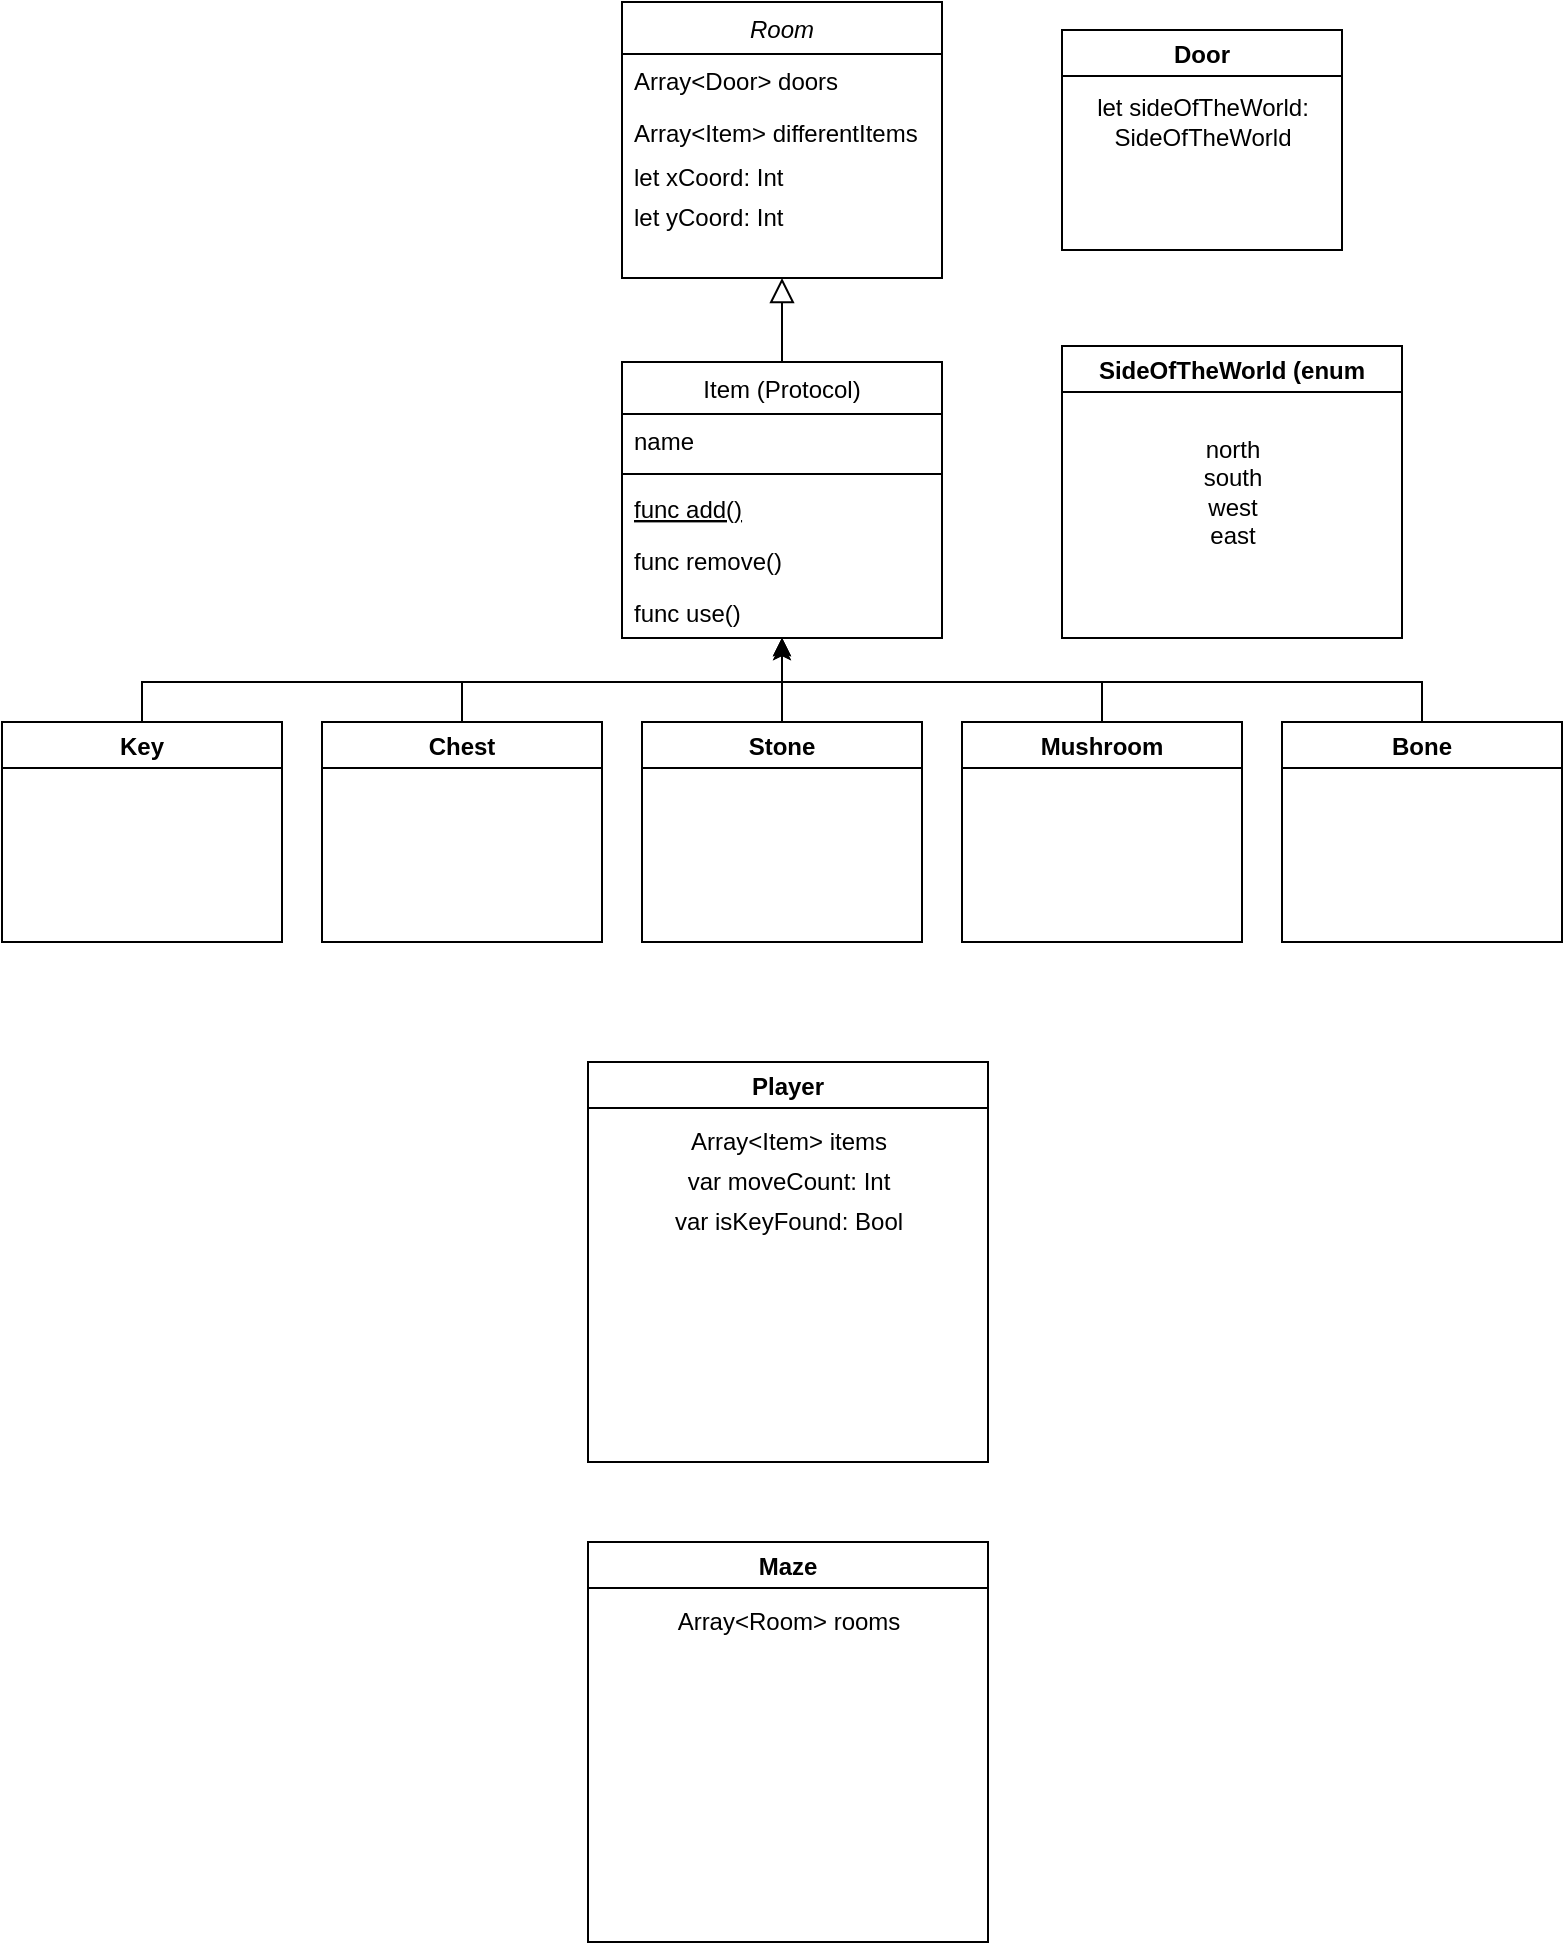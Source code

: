 <mxfile version="17.1.2" type="github">
  <diagram id="C5RBs43oDa-KdzZeNtuy" name="Page-1">
    <mxGraphModel dx="1577" dy="892" grid="1" gridSize="10" guides="1" tooltips="1" connect="1" arrows="1" fold="1" page="1" pageScale="1" pageWidth="827" pageHeight="1169" math="0" shadow="0">
      <root>
        <mxCell id="WIyWlLk6GJQsqaUBKTNV-0" />
        <mxCell id="WIyWlLk6GJQsqaUBKTNV-1" parent="WIyWlLk6GJQsqaUBKTNV-0" />
        <mxCell id="zkfFHV4jXpPFQw0GAbJ--0" value="Room" style="swimlane;fontStyle=2;align=center;verticalAlign=top;childLayout=stackLayout;horizontal=1;startSize=26;horizontalStack=0;resizeParent=1;resizeLast=0;collapsible=1;marginBottom=0;rounded=0;shadow=0;strokeWidth=1;" parent="WIyWlLk6GJQsqaUBKTNV-1" vertex="1">
          <mxGeometry x="330" y="120" width="160" height="138" as="geometry">
            <mxRectangle x="230" y="140" width="160" height="26" as="alternateBounds" />
          </mxGeometry>
        </mxCell>
        <mxCell id="zkfFHV4jXpPFQw0GAbJ--1" value="Array&lt;Door&gt; doors" style="text;align=left;verticalAlign=top;spacingLeft=4;spacingRight=4;overflow=hidden;rotatable=0;points=[[0,0.5],[1,0.5]];portConstraint=eastwest;" parent="zkfFHV4jXpPFQw0GAbJ--0" vertex="1">
          <mxGeometry y="26" width="160" height="26" as="geometry" />
        </mxCell>
        <mxCell id="zkfFHV4jXpPFQw0GAbJ--2" value="Array&lt;Item&gt; differentItems" style="text;align=left;verticalAlign=top;spacingLeft=4;spacingRight=4;overflow=hidden;rotatable=0;points=[[0,0.5],[1,0.5]];portConstraint=eastwest;rounded=0;shadow=0;html=0;" parent="zkfFHV4jXpPFQw0GAbJ--0" vertex="1">
          <mxGeometry y="52" width="160" height="26" as="geometry" />
        </mxCell>
        <mxCell id="LBwPvqrjIvmBqvXD69Wh-24" value="let xCoord: Int" style="text;html=1;align=left;verticalAlign=middle;resizable=0;points=[];autosize=1;strokeColor=none;fillColor=none;spacingLeft=4;" vertex="1" parent="zkfFHV4jXpPFQw0GAbJ--0">
          <mxGeometry y="78" width="160" height="20" as="geometry" />
        </mxCell>
        <mxCell id="LBwPvqrjIvmBqvXD69Wh-25" value="let yCoord: Int" style="text;html=1;align=left;verticalAlign=middle;resizable=0;points=[];autosize=1;strokeColor=none;fillColor=none;spacingLeft=4;" vertex="1" parent="zkfFHV4jXpPFQw0GAbJ--0">
          <mxGeometry y="98" width="160" height="20" as="geometry" />
        </mxCell>
        <mxCell id="zkfFHV4jXpPFQw0GAbJ--6" value="Item (Protocol)" style="swimlane;fontStyle=0;align=center;verticalAlign=top;childLayout=stackLayout;horizontal=1;startSize=26;horizontalStack=0;resizeParent=1;resizeLast=0;collapsible=1;marginBottom=0;rounded=0;shadow=0;strokeWidth=1;" parent="WIyWlLk6GJQsqaUBKTNV-1" vertex="1">
          <mxGeometry x="330" y="300" width="160" height="138" as="geometry">
            <mxRectangle x="130" y="380" width="160" height="26" as="alternateBounds" />
          </mxGeometry>
        </mxCell>
        <mxCell id="zkfFHV4jXpPFQw0GAbJ--7" value="name" style="text;align=left;verticalAlign=top;spacingLeft=4;spacingRight=4;overflow=hidden;rotatable=0;points=[[0,0.5],[1,0.5]];portConstraint=eastwest;" parent="zkfFHV4jXpPFQw0GAbJ--6" vertex="1">
          <mxGeometry y="26" width="160" height="26" as="geometry" />
        </mxCell>
        <mxCell id="zkfFHV4jXpPFQw0GAbJ--9" value="" style="line;html=1;strokeWidth=1;align=left;verticalAlign=middle;spacingTop=-1;spacingLeft=3;spacingRight=3;rotatable=0;labelPosition=right;points=[];portConstraint=eastwest;" parent="zkfFHV4jXpPFQw0GAbJ--6" vertex="1">
          <mxGeometry y="52" width="160" height="8" as="geometry" />
        </mxCell>
        <mxCell id="zkfFHV4jXpPFQw0GAbJ--10" value="func add()" style="text;align=left;verticalAlign=top;spacingLeft=4;spacingRight=4;overflow=hidden;rotatable=0;points=[[0,0.5],[1,0.5]];portConstraint=eastwest;fontStyle=4" parent="zkfFHV4jXpPFQw0GAbJ--6" vertex="1">
          <mxGeometry y="60" width="160" height="26" as="geometry" />
        </mxCell>
        <mxCell id="zkfFHV4jXpPFQw0GAbJ--11" value="func remove()" style="text;align=left;verticalAlign=top;spacingLeft=4;spacingRight=4;overflow=hidden;rotatable=0;points=[[0,0.5],[1,0.5]];portConstraint=eastwest;" parent="zkfFHV4jXpPFQw0GAbJ--6" vertex="1">
          <mxGeometry y="86" width="160" height="26" as="geometry" />
        </mxCell>
        <mxCell id="LBwPvqrjIvmBqvXD69Wh-0" value="func use()" style="text;align=left;verticalAlign=top;resizable=0;points=[];autosize=1;strokeColor=none;fillColor=none;spacingLeft=4;" vertex="1" parent="zkfFHV4jXpPFQw0GAbJ--6">
          <mxGeometry y="112" width="160" height="20" as="geometry" />
        </mxCell>
        <mxCell id="zkfFHV4jXpPFQw0GAbJ--12" value="" style="endArrow=block;endSize=10;endFill=0;shadow=0;strokeWidth=1;rounded=0;edgeStyle=elbowEdgeStyle;elbow=vertical;" parent="WIyWlLk6GJQsqaUBKTNV-1" source="zkfFHV4jXpPFQw0GAbJ--6" target="zkfFHV4jXpPFQw0GAbJ--0" edge="1">
          <mxGeometry width="160" relative="1" as="geometry">
            <mxPoint x="310" y="203" as="sourcePoint" />
            <mxPoint x="310" y="203" as="targetPoint" />
          </mxGeometry>
        </mxCell>
        <mxCell id="LBwPvqrjIvmBqvXD69Wh-10" value="" style="edgeStyle=orthogonalEdgeStyle;rounded=0;orthogonalLoop=1;jettySize=auto;html=1;entryX=0.5;entryY=1;entryDx=0;entryDy=0;" edge="1" parent="WIyWlLk6GJQsqaUBKTNV-1" source="LBwPvqrjIvmBqvXD69Wh-2" target="zkfFHV4jXpPFQw0GAbJ--6">
          <mxGeometry relative="1" as="geometry">
            <mxPoint x="300" y="440" as="targetPoint" />
            <Array as="points">
              <mxPoint x="90" y="460" />
              <mxPoint x="410" y="460" />
            </Array>
          </mxGeometry>
        </mxCell>
        <mxCell id="LBwPvqrjIvmBqvXD69Wh-2" value="Key" style="swimlane;html=0;" vertex="1" parent="WIyWlLk6GJQsqaUBKTNV-1">
          <mxGeometry x="20" y="480" width="140" height="110" as="geometry" />
        </mxCell>
        <mxCell id="LBwPvqrjIvmBqvXD69Wh-8" value="" style="edgeStyle=orthogonalEdgeStyle;rounded=0;orthogonalLoop=1;jettySize=auto;html=1;exitX=0.5;exitY=0;exitDx=0;exitDy=0;" edge="1" parent="WIyWlLk6GJQsqaUBKTNV-1" source="LBwPvqrjIvmBqvXD69Wh-4">
          <mxGeometry relative="1" as="geometry">
            <mxPoint x="360.0" y="480" as="sourcePoint" />
            <mxPoint x="410" y="440" as="targetPoint" />
            <Array as="points">
              <mxPoint x="250" y="460" />
              <mxPoint x="410" y="460" />
            </Array>
          </mxGeometry>
        </mxCell>
        <mxCell id="LBwPvqrjIvmBqvXD69Wh-4" value="Chest" style="swimlane;html=0;startSize=23;" vertex="1" parent="WIyWlLk6GJQsqaUBKTNV-1">
          <mxGeometry x="180" y="480" width="140" height="110" as="geometry" />
        </mxCell>
        <mxCell id="LBwPvqrjIvmBqvXD69Wh-15" style="edgeStyle=orthogonalEdgeStyle;rounded=0;orthogonalLoop=1;jettySize=auto;html=1;" edge="1" parent="WIyWlLk6GJQsqaUBKTNV-1" source="LBwPvqrjIvmBqvXD69Wh-5">
          <mxGeometry relative="1" as="geometry">
            <mxPoint x="410" y="440" as="targetPoint" />
          </mxGeometry>
        </mxCell>
        <mxCell id="LBwPvqrjIvmBqvXD69Wh-5" value="Stone" style="swimlane;html=0;" vertex="1" parent="WIyWlLk6GJQsqaUBKTNV-1">
          <mxGeometry x="340" y="480" width="140" height="110" as="geometry" />
        </mxCell>
        <mxCell id="LBwPvqrjIvmBqvXD69Wh-6" value="Mushroom" style="swimlane;html=0;" vertex="1" parent="WIyWlLk6GJQsqaUBKTNV-1">
          <mxGeometry x="500" y="480" width="140" height="110" as="geometry" />
        </mxCell>
        <mxCell id="LBwPvqrjIvmBqvXD69Wh-7" value="Bone" style="swimlane;html=0;" vertex="1" parent="WIyWlLk6GJQsqaUBKTNV-1">
          <mxGeometry x="660" y="480" width="140" height="110" as="geometry" />
        </mxCell>
        <mxCell id="LBwPvqrjIvmBqvXD69Wh-12" value="" style="endArrow=classic;html=1;rounded=0;exitX=0.5;exitY=0;exitDx=0;exitDy=0;entryX=0.5;entryY=1;entryDx=0;entryDy=0;" edge="1" parent="WIyWlLk6GJQsqaUBKTNV-1" source="LBwPvqrjIvmBqvXD69Wh-6" target="zkfFHV4jXpPFQw0GAbJ--6">
          <mxGeometry width="50" height="50" relative="1" as="geometry">
            <mxPoint x="430" y="480" as="sourcePoint" />
            <mxPoint x="300" y="440" as="targetPoint" />
            <Array as="points">
              <mxPoint x="570" y="460" />
              <mxPoint x="410" y="460" />
            </Array>
          </mxGeometry>
        </mxCell>
        <mxCell id="LBwPvqrjIvmBqvXD69Wh-13" value="" style="endArrow=classic;html=1;rounded=0;exitX=0.5;exitY=0;exitDx=0;exitDy=0;entryX=0.5;entryY=1;entryDx=0;entryDy=0;" edge="1" parent="WIyWlLk6GJQsqaUBKTNV-1" source="LBwPvqrjIvmBqvXD69Wh-7" target="zkfFHV4jXpPFQw0GAbJ--6">
          <mxGeometry width="50" height="50" relative="1" as="geometry">
            <mxPoint x="430" y="480" as="sourcePoint" />
            <mxPoint x="480" y="430" as="targetPoint" />
            <Array as="points">
              <mxPoint x="730" y="460" />
              <mxPoint x="410" y="460" />
            </Array>
          </mxGeometry>
        </mxCell>
        <mxCell id="LBwPvqrjIvmBqvXD69Wh-14" value="Player" style="swimlane;html=0;" vertex="1" parent="WIyWlLk6GJQsqaUBKTNV-1">
          <mxGeometry x="313" y="650" width="200" height="200" as="geometry" />
        </mxCell>
        <mxCell id="LBwPvqrjIvmBqvXD69Wh-16" value="Array&amp;lt;Item&amp;gt; items" style="text;html=1;align=center;verticalAlign=middle;resizable=0;points=[];autosize=1;strokeColor=none;fillColor=none;" vertex="1" parent="LBwPvqrjIvmBqvXD69Wh-14">
          <mxGeometry x="45" y="30" width="110" height="20" as="geometry" />
        </mxCell>
        <mxCell id="LBwPvqrjIvmBqvXD69Wh-19" value="var moveCount: Int" style="text;html=1;align=center;verticalAlign=middle;resizable=0;points=[];autosize=1;strokeColor=none;fillColor=none;" vertex="1" parent="LBwPvqrjIvmBqvXD69Wh-14">
          <mxGeometry x="40" y="50" width="120" height="20" as="geometry" />
        </mxCell>
        <mxCell id="LBwPvqrjIvmBqvXD69Wh-20" value="var isKeyFound: Bool" style="text;html=1;align=center;verticalAlign=middle;resizable=0;points=[];autosize=1;strokeColor=none;fillColor=none;" vertex="1" parent="LBwPvqrjIvmBqvXD69Wh-14">
          <mxGeometry x="35" y="70" width="130" height="20" as="geometry" />
        </mxCell>
        <mxCell id="LBwPvqrjIvmBqvXD69Wh-22" value="Maze" style="swimlane;html=0;" vertex="1" parent="WIyWlLk6GJQsqaUBKTNV-1">
          <mxGeometry x="313" y="890" width="200" height="200" as="geometry" />
        </mxCell>
        <mxCell id="LBwPvqrjIvmBqvXD69Wh-23" value="Array&amp;lt;Room&amp;gt; rooms" style="text;html=1;align=center;verticalAlign=middle;resizable=0;points=[];autosize=1;strokeColor=none;fillColor=none;" vertex="1" parent="LBwPvqrjIvmBqvXD69Wh-22">
          <mxGeometry x="35" y="30" width="130" height="20" as="geometry" />
        </mxCell>
        <mxCell id="LBwPvqrjIvmBqvXD69Wh-26" value="Door" style="swimlane;html=0;" vertex="1" parent="WIyWlLk6GJQsqaUBKTNV-1">
          <mxGeometry x="550" y="134" width="140" height="110" as="geometry">
            <mxRectangle x="550" y="134" width="60" height="23" as="alternateBounds" />
          </mxGeometry>
        </mxCell>
        <mxCell id="LBwPvqrjIvmBqvXD69Wh-27" value="let sideOfTheWorld: &lt;br&gt;SideOfTheWorld" style="text;html=1;align=center;verticalAlign=middle;resizable=0;points=[];autosize=1;strokeColor=none;fillColor=none;" vertex="1" parent="LBwPvqrjIvmBqvXD69Wh-26">
          <mxGeometry x="10" y="31" width="120" height="30" as="geometry" />
        </mxCell>
        <mxCell id="LBwPvqrjIvmBqvXD69Wh-29" value="SideOfTheWorld (enum" style="swimlane;html=0;" vertex="1" parent="WIyWlLk6GJQsqaUBKTNV-1">
          <mxGeometry x="550" y="292" width="170" height="146" as="geometry" />
        </mxCell>
        <mxCell id="LBwPvqrjIvmBqvXD69Wh-30" value="north&lt;br&gt;south&lt;br&gt;west&lt;br&gt;east" style="text;html=1;align=center;verticalAlign=middle;resizable=0;points=[];autosize=1;strokeColor=none;fillColor=none;" vertex="1" parent="LBwPvqrjIvmBqvXD69Wh-29">
          <mxGeometry x="65" y="43" width="40" height="60" as="geometry" />
        </mxCell>
      </root>
    </mxGraphModel>
  </diagram>
</mxfile>
